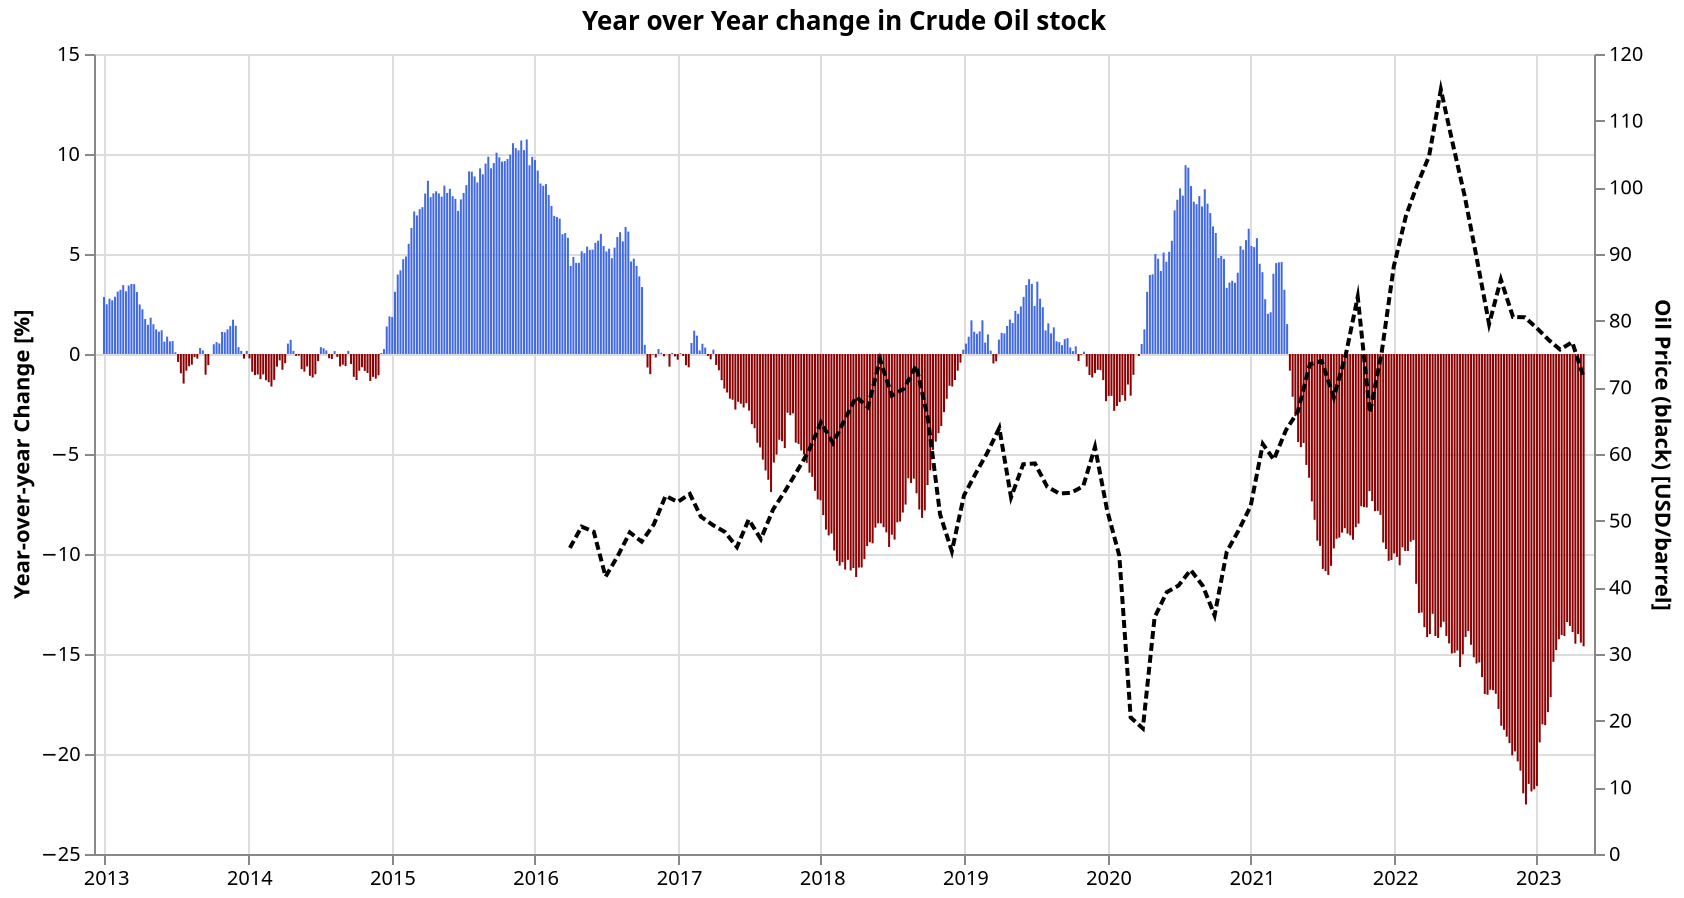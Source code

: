 {
  "config": {
    "view": {
      "continuousWidth": 400,
      "continuousHeight": 300
    }
  },
  "layer": [
    {
      "data": {
        "name": "data-d9feb914cae6e46761e7589950b166a8"
      },
      "mark": {
        "type": "bar",
        "width": 1
      },
      "encoding": {
        "color": {
          "condition": {
            "value": "darkred",
            "test": "datum['Crude Oil'] < 0"
          },
          "value": "royalblue"
        },
        "tooltip": [
          {
            "field": "dt",
            "title": "",
            "type": "temporal"
          },
          {
            "field": "Crude Oil",
            "format": ",.02f",
            "title": "YoY % Change",
            "type": "quantitative"
          }
        ],
        "x": {
          "axis": {
            "title": ""
          },
          "field": "dt",
          "type": "temporal"
        },
        "y": {
          "axis": {
            "title": "Year-over-year Change [%]"
          },
          "field": "Crude Oil",
          "type": "quantitative"
        }
      },
      "height": 400,
      "title": "Year over Year change in Crude Oil stock",
      "width": 750
    },
    {
      "data": {
        "name": "data-df6179bf0bbf477f11808d9a27ae8943"
      },
      "mark": {
        "type": "line",
        "color": "black",
        "strokeDash": [
          4,
          2
        ]
      },
      "encoding": {
        "x": {
          "field": "Date",
          "type": "temporal"
        },
        "y": {
          "axis": {
            "title": "Oil Price (black) [USD/barrel]"
          },
          "field": "Close-Nominal",
          "type": "quantitative"
        }
      },
      "height": 400,
      "width": 750
    }
  ],
  "background": "white",
  "resolve": {
    "scale": {
      "y": "independent"
    }
  },
  "$schema": "https://vega.github.io/schema/vega-lite/v5.json",
  "datasets": {
    "data-d9feb914cae6e46761e7589950b166a8": [
      {
        "dt": "2012-01-01T00:00:00",
        "Crude Oil": null
      },
      {
        "dt": "2012-01-08T00:00:00",
        "Crude Oil": null
      },
      {
        "dt": "2012-01-15T00:00:00",
        "Crude Oil": null
      },
      {
        "dt": "2012-01-22T00:00:00",
        "Crude Oil": null
      },
      {
        "dt": "2012-01-29T00:00:00",
        "Crude Oil": null
      },
      {
        "dt": "2012-02-05T00:00:00",
        "Crude Oil": null
      },
      {
        "dt": "2012-02-12T00:00:00",
        "Crude Oil": null
      },
      {
        "dt": "2012-02-19T00:00:00",
        "Crude Oil": null
      },
      {
        "dt": "2012-02-26T00:00:00",
        "Crude Oil": null
      },
      {
        "dt": "2012-03-04T00:00:00",
        "Crude Oil": null
      },
      {
        "dt": "2012-03-11T00:00:00",
        "Crude Oil": null
      },
      {
        "dt": "2012-03-18T00:00:00",
        "Crude Oil": null
      },
      {
        "dt": "2012-03-25T00:00:00",
        "Crude Oil": null
      },
      {
        "dt": "2012-04-01T00:00:00",
        "Crude Oil": null
      },
      {
        "dt": "2012-04-08T00:00:00",
        "Crude Oil": null
      },
      {
        "dt": "2012-04-15T00:00:00",
        "Crude Oil": null
      },
      {
        "dt": "2012-04-22T00:00:00",
        "Crude Oil": null
      },
      {
        "dt": "2012-04-29T00:00:00",
        "Crude Oil": null
      },
      {
        "dt": "2012-05-06T00:00:00",
        "Crude Oil": null
      },
      {
        "dt": "2012-05-13T00:00:00",
        "Crude Oil": null
      },
      {
        "dt": "2012-05-20T00:00:00",
        "Crude Oil": null
      },
      {
        "dt": "2012-05-27T00:00:00",
        "Crude Oil": null
      },
      {
        "dt": "2012-06-03T00:00:00",
        "Crude Oil": null
      },
      {
        "dt": "2012-06-10T00:00:00",
        "Crude Oil": null
      },
      {
        "dt": "2012-06-17T00:00:00",
        "Crude Oil": null
      },
      {
        "dt": "2012-06-24T00:00:00",
        "Crude Oil": null
      },
      {
        "dt": "2012-07-01T00:00:00",
        "Crude Oil": null
      },
      {
        "dt": "2012-07-08T00:00:00",
        "Crude Oil": null
      },
      {
        "dt": "2012-07-15T00:00:00",
        "Crude Oil": null
      },
      {
        "dt": "2012-07-22T00:00:00",
        "Crude Oil": null
      },
      {
        "dt": "2012-07-29T00:00:00",
        "Crude Oil": null
      },
      {
        "dt": "2012-08-05T00:00:00",
        "Crude Oil": null
      },
      {
        "dt": "2012-08-12T00:00:00",
        "Crude Oil": null
      },
      {
        "dt": "2012-08-19T00:00:00",
        "Crude Oil": null
      },
      {
        "dt": "2012-08-26T00:00:00",
        "Crude Oil": null
      },
      {
        "dt": "2012-09-02T00:00:00",
        "Crude Oil": null
      },
      {
        "dt": "2012-09-09T00:00:00",
        "Crude Oil": null
      },
      {
        "dt": "2012-09-16T00:00:00",
        "Crude Oil": null
      },
      {
        "dt": "2012-09-23T00:00:00",
        "Crude Oil": null
      },
      {
        "dt": "2012-09-30T00:00:00",
        "Crude Oil": null
      },
      {
        "dt": "2012-10-07T00:00:00",
        "Crude Oil": null
      },
      {
        "dt": "2012-10-14T00:00:00",
        "Crude Oil": null
      },
      {
        "dt": "2012-10-21T00:00:00",
        "Crude Oil": null
      },
      {
        "dt": "2012-10-28T00:00:00",
        "Crude Oil": null
      },
      {
        "dt": "2012-11-04T00:00:00",
        "Crude Oil": null
      },
      {
        "dt": "2012-11-11T00:00:00",
        "Crude Oil": null
      },
      {
        "dt": "2012-11-18T00:00:00",
        "Crude Oil": null
      },
      {
        "dt": "2012-11-25T00:00:00",
        "Crude Oil": null
      },
      {
        "dt": "2012-12-02T00:00:00",
        "Crude Oil": null
      },
      {
        "dt": "2012-12-09T00:00:00",
        "Crude Oil": null
      },
      {
        "dt": "2012-12-16T00:00:00",
        "Crude Oil": null
      },
      {
        "dt": "2012-12-23T00:00:00",
        "Crude Oil": null
      },
      {
        "dt": "2012-12-30T00:00:00",
        "Crude Oil": 2.8519753519753444
      },
      {
        "dt": "2013-01-06T00:00:00",
        "Crude Oil": 2.484673946582472
      },
      {
        "dt": "2013-01-13T00:00:00",
        "Crude Oil": 2.765781377779497
      },
      {
        "dt": "2013-01-20T00:00:00",
        "Crude Oil": 2.6839542920566117
      },
      {
        "dt": "2013-01-27T00:00:00",
        "Crude Oil": 2.863001295786116
      },
      {
        "dt": "2013-02-03T00:00:00",
        "Crude Oil": 3.1196960578518063
      },
      {
        "dt": "2013-02-10T00:00:00",
        "Crude Oil": 3.206489498814502
      },
      {
        "dt": "2013-02-17T00:00:00",
        "Crude Oil": 3.443562444352466
      },
      {
        "dt": "2013-02-24T00:00:00",
        "Crude Oil": 3.1386821339733473
      },
      {
        "dt": "2013-03-03T00:00:00",
        "Crude Oil": 3.424275501103513
      },
      {
        "dt": "2013-03-10T00:00:00",
        "Crude Oil": 3.502296815893402
      },
      {
        "dt": "2013-03-17T00:00:00",
        "Crude Oil": 3.4916175656447335
      },
      {
        "dt": "2013-03-24T00:00:00",
        "Crude Oil": 3.101470351391966
      },
      {
        "dt": "2013-03-31T00:00:00",
        "Crude Oil": 2.479614494259952
      },
      {
        "dt": "2013-04-07T00:00:00",
        "Crude Oil": 2.2336334191214835
      },
      {
        "dt": "2013-04-14T00:00:00",
        "Crude Oil": 1.7477044536275521
      },
      {
        "dt": "2013-04-21T00:00:00",
        "Crude Oil": 1.457658036904519
      },
      {
        "dt": "2013-04-28T00:00:00",
        "Crude Oil": 1.813559242966356
      },
      {
        "dt": "2013-05-05T00:00:00",
        "Crude Oil": 1.4892135230555548
      },
      {
        "dt": "2013-05-12T00:00:00",
        "Crude Oil": 1.2308891559444701
      },
      {
        "dt": "2013-05-19T00:00:00",
        "Crude Oil": 1.1166662648658399
      },
      {
        "dt": "2013-05-26T00:00:00",
        "Crude Oil": 1.187203372656942
      },
      {
        "dt": "2013-06-02T00:00:00",
        "Crude Oil": 0.6176312720946209
      },
      {
        "dt": "2013-06-09T00:00:00",
        "Crude Oil": 0.8689462776833246
      },
      {
        "dt": "2013-06-16T00:00:00",
        "Crude Oil": 0.6314331871682288
      },
      {
        "dt": "2013-06-23T00:00:00",
        "Crude Oil": 0.6454519687162152
      },
      {
        "dt": "2013-06-30T00:00:00",
        "Crude Oil": 0.08472007615538679
      },
      {
        "dt": "2013-07-07T00:00:00",
        "Crude Oil": -0.3969646725646703
      },
      {
        "dt": "2013-07-14T00:00:00",
        "Crude Oil": -0.9649300968377461
      },
      {
        "dt": "2013-07-21T00:00:00",
        "Crude Oil": -1.4775212139854665
      },
      {
        "dt": "2013-07-28T00:00:00",
        "Crude Oil": -0.8363439846812204
      },
      {
        "dt": "2013-08-04T00:00:00",
        "Crude Oil": -0.6132442365268775
      },
      {
        "dt": "2013-08-11T00:00:00",
        "Crude Oil": -0.5318668158040274
      },
      {
        "dt": "2013-08-18T00:00:00",
        "Crude Oil": -0.15756660382929555
      },
      {
        "dt": "2013-08-25T00:00:00",
        "Crude Oil": -0.2316888485714763
      },
      {
        "dt": "2013-09-01T00:00:00",
        "Crude Oil": 0.29751730215528127
      },
      {
        "dt": "2013-09-08T00:00:00",
        "Crude Oil": 0.18215592927037783
      },
      {
        "dt": "2013-09-15T00:00:00",
        "Crude Oil": -1.0337123486463984
      },
      {
        "dt": "2013-09-22T00:00:00",
        "Crude Oil": -0.5568174529209546
      },
      {
        "dt": "2013-09-29T00:00:00",
        "Crude Oil": 0.004812909923090913
      },
      {
        "dt": "2013-10-06T00:00:00",
        "Crude Oil": 0.4886358711116978
      },
      {
        "dt": "2013-10-13T00:00:00",
        "Crude Oil": 0.5943532215354264
      },
      {
        "dt": "2013-10-20T00:00:00",
        "Crude Oil": 0.5303351718285887
      },
      {
        "dt": "2013-10-27T00:00:00",
        "Crude Oil": 1.1054901861646593
      },
      {
        "dt": "2013-11-03T00:00:00",
        "Crude Oil": 1.085998397829857
      },
      {
        "dt": "2013-11-10T00:00:00",
        "Crude Oil": 1.2297271049820369
      },
      {
        "dt": "2013-11-17T00:00:00",
        "Crude Oil": 1.4035619241048014
      },
      {
        "dt": "2013-11-24T00:00:00",
        "Crude Oil": 1.7126955545681888
      },
      {
        "dt": "2013-12-01T00:00:00",
        "Crude Oil": 1.4138694575323463
      },
      {
        "dt": "2013-12-08T00:00:00",
        "Crude Oil": 0.34227552336587586
      },
      {
        "dt": "2013-12-15T00:00:00",
        "Crude Oil": 0.15722901902028852
      },
      {
        "dt": "2013-12-22T00:00:00",
        "Crude Oil": -0.23151731079699145
      },
      {
        "dt": "2013-12-29T00:00:00",
        "Crude Oil": 0.15594028198173682
      },
      {
        "dt": "2014-01-05T00:00:00",
        "Crude Oil": -0.22192661462498986
      },
      {
        "dt": "2014-01-12T00:00:00",
        "Crude Oil": -0.8872939618348008
      },
      {
        "dt": "2014-01-19T00:00:00",
        "Crude Oil": -1.0571797328374877
      },
      {
        "dt": "2014-01-26T00:00:00",
        "Crude Oil": -1.0246852577964427
      },
      {
        "dt": "2014-02-02T00:00:00",
        "Crude Oil": -1.2588384737309388
      },
      {
        "dt": "2014-02-09T00:00:00",
        "Crude Oil": -1.0197394904017387
      },
      {
        "dt": "2014-02-16T00:00:00",
        "Crude Oil": -1.3114102859402066
      },
      {
        "dt": "2014-02-23T00:00:00",
        "Crude Oil": -1.4089597731504866
      },
      {
        "dt": "2014-03-02T00:00:00",
        "Crude Oil": -1.6270931570935288
      },
      {
        "dt": "2014-03-09T00:00:00",
        "Crude Oil": -1.2938633855088755
      },
      {
        "dt": "2014-03-16T00:00:00",
        "Crude Oil": -0.6312637326979731
      },
      {
        "dt": "2014-03-23T00:00:00",
        "Crude Oil": -0.3185178475366035
      },
      {
        "dt": "2014-03-30T00:00:00",
        "Crude Oil": -0.7866545330829311
      },
      {
        "dt": "2014-04-06T00:00:00",
        "Crude Oil": -0.4601587510819516
      },
      {
        "dt": "2014-04-13T00:00:00",
        "Crude Oil": 0.519651904282914
      },
      {
        "dt": "2014-04-20T00:00:00",
        "Crude Oil": 0.7072011890569163
      },
      {
        "dt": "2014-04-27T00:00:00",
        "Crude Oil": 0.15734206458082323
      },
      {
        "dt": "2014-05-04T00:00:00",
        "Crude Oil": -0.0955580618296259
      },
      {
        "dt": "2014-05-11T00:00:00",
        "Crude Oil": -0.07480343472437978
      },
      {
        "dt": "2014-05-18T00:00:00",
        "Crude Oil": -0.756794229547153
      },
      {
        "dt": "2014-05-25T00:00:00",
        "Crude Oil": -0.8775323016201764
      },
      {
        "dt": "2014-06-01T00:00:00",
        "Crude Oil": -0.6217498395039267
      },
      {
        "dt": "2014-06-08T00:00:00",
        "Crude Oil": -1.0900395218471415
      },
      {
        "dt": "2014-06-15T00:00:00",
        "Crude Oil": -1.1714629067324678
      },
      {
        "dt": "2014-06-22T00:00:00",
        "Crude Oil": -1.0132940956309011
      },
      {
        "dt": "2014-06-29T00:00:00",
        "Crude Oil": -0.35693083932463177
      },
      {
        "dt": "2014-07-06T00:00:00",
        "Crude Oil": 0.34115752411236766
      },
      {
        "dt": "2014-07-13T00:00:00",
        "Crude Oil": 0.28476413119657984
      },
      {
        "dt": "2014-07-20T00:00:00",
        "Crude Oil": 0.17761469966794952
      },
      {
        "dt": "2014-07-27T00:00:00",
        "Crude Oil": -0.21167443434838562
      },
      {
        "dt": "2014-08-03T00:00:00",
        "Crude Oil": -0.253098593277834
      },
      {
        "dt": "2014-08-10T00:00:00",
        "Crude Oil": 0.14501272647589047
      },
      {
        "dt": "2014-08-17T00:00:00",
        "Crude Oil": -0.14350289233205915
      },
      {
        "dt": "2014-08-24T00:00:00",
        "Crude Oil": -0.6209730089403287
      },
      {
        "dt": "2014-08-31T00:00:00",
        "Crude Oil": -0.5339047000466945
      },
      {
        "dt": "2014-09-07T00:00:00",
        "Crude Oil": -0.6053248128247035
      },
      {
        "dt": "2014-09-14T00:00:00",
        "Crude Oil": 0.15680956719037464
      },
      {
        "dt": "2014-09-21T00:00:00",
        "Crude Oil": -0.4988479732581874
      },
      {
        "dt": "2014-09-28T00:00:00",
        "Crude Oil": -1.1414540516617389
      },
      {
        "dt": "2014-10-05T00:00:00",
        "Crude Oil": -1.3022874652604655
      },
      {
        "dt": "2014-10-12T00:00:00",
        "Crude Oil": -0.8375470688188003
      },
      {
        "dt": "2014-10-19T00:00:00",
        "Crude Oil": -0.6600957654777528
      },
      {
        "dt": "2014-10-26T00:00:00",
        "Crude Oil": -0.8453104163579694
      },
      {
        "dt": "2014-11-02T00:00:00",
        "Crude Oil": -0.9473681290380953
      },
      {
        "dt": "2014-11-09T00:00:00",
        "Crude Oil": -1.3487298177125462
      },
      {
        "dt": "2014-11-16T00:00:00",
        "Crude Oil": -1.1423491744987135
      },
      {
        "dt": "2014-11-23T00:00:00",
        "Crude Oil": -1.2318544029943368
      },
      {
        "dt": "2014-11-30T00:00:00",
        "Crude Oil": -1.0630430763542198
      },
      {
        "dt": "2014-12-07T00:00:00",
        "Crude Oil": 0.050129992578518134
      },
      {
        "dt": "2014-12-14T00:00:00",
        "Crude Oil": 0.24628512909610212
      },
      {
        "dt": "2014-12-21T00:00:00",
        "Crude Oil": 1.3754968064290995
      },
      {
        "dt": "2014-12-28T00:00:00",
        "Crude Oil": 1.8818099903836538
      },
      {
        "dt": "2015-01-04T00:00:00",
        "Crude Oil": 1.8496746724662838
      },
      {
        "dt": "2015-01-11T00:00:00",
        "Crude Oil": 3.1101038708548856
      },
      {
        "dt": "2015-01-18T00:00:00",
        "Crude Oil": 3.9742435253100394
      },
      {
        "dt": "2015-01-25T00:00:00",
        "Crude Oil": 4.182746242931468
      },
      {
        "dt": "2015-02-01T00:00:00",
        "Crude Oil": 4.740079730260494
      },
      {
        "dt": "2015-02-08T00:00:00",
        "Crude Oil": 4.876759281240051
      },
      {
        "dt": "2015-02-15T00:00:00",
        "Crude Oil": 5.5093386147894385
      },
      {
        "dt": "2015-02-22T00:00:00",
        "Crude Oil": 6.298790017026312
      },
      {
        "dt": "2015-03-01T00:00:00",
        "Crude Oil": 7.127631768905385
      },
      {
        "dt": "2015-03-08T00:00:00",
        "Crude Oil": 6.929644427475035
      },
      {
        "dt": "2015-03-15T00:00:00",
        "Crude Oil": 7.243746856984523
      },
      {
        "dt": "2015-03-22T00:00:00",
        "Crude Oil": 7.343013983160862
      },
      {
        "dt": "2015-03-29T00:00:00",
        "Crude Oil": 8.023244035421783
      },
      {
        "dt": "2015-04-05T00:00:00",
        "Crude Oil": 8.658046341578608
      },
      {
        "dt": "2015-04-12T00:00:00",
        "Crude Oil": 7.839954610595812
      },
      {
        "dt": "2015-04-19T00:00:00",
        "Crude Oil": 8.031755303613618
      },
      {
        "dt": "2015-04-26T00:00:00",
        "Crude Oil": 8.132885623576126
      },
      {
        "dt": "2015-05-03T00:00:00",
        "Crude Oil": 8.02776860716774
      },
      {
        "dt": "2015-05-10T00:00:00",
        "Crude Oil": 7.866019964350057
      },
      {
        "dt": "2015-05-17T00:00:00",
        "Crude Oil": 8.422775135179084
      },
      {
        "dt": "2015-05-24T00:00:00",
        "Crude Oil": 8.052678921512113
      },
      {
        "dt": "2015-05-31T00:00:00",
        "Crude Oil": 8.26168400750027
      },
      {
        "dt": "2015-06-07T00:00:00",
        "Crude Oil": 7.890356972552159
      },
      {
        "dt": "2015-06-14T00:00:00",
        "Crude Oil": 7.755448706048362
      },
      {
        "dt": "2015-06-21T00:00:00",
        "Crude Oil": 7.156678670919758
      },
      {
        "dt": "2015-06-28T00:00:00",
        "Crude Oil": 7.72966436690159
      },
      {
        "dt": "2015-07-05T00:00:00",
        "Crude Oil": 8.05272664100074
      },
      {
        "dt": "2015-07-12T00:00:00",
        "Crude Oil": 8.445214500399633
      },
      {
        "dt": "2015-07-19T00:00:00",
        "Crude Oil": 9.131174538130772
      },
      {
        "dt": "2015-07-26T00:00:00",
        "Crude Oil": 9.115166495645099
      },
      {
        "dt": "2015-08-02T00:00:00",
        "Crude Oil": 8.879413963789196
      },
      {
        "dt": "2015-08-09T00:00:00",
        "Crude Oil": 8.576254429385521
      },
      {
        "dt": "2015-08-16T00:00:00",
        "Crude Oil": 9.285944128096645
      },
      {
        "dt": "2015-08-23T00:00:00",
        "Crude Oil": 8.982573539132277
      },
      {
        "dt": "2015-08-30T00:00:00",
        "Crude Oil": 9.520704550603408
      },
      {
        "dt": "2015-09-06T00:00:00",
        "Crude Oil": 9.86670731823509
      },
      {
        "dt": "2015-09-13T00:00:00",
        "Crude Oil": 9.283802503315952
      },
      {
        "dt": "2015-09-20T00:00:00",
        "Crude Oil": 9.545458878709589
      },
      {
        "dt": "2015-09-27T00:00:00",
        "Crude Oil": 10.065530424157942
      },
      {
        "dt": "2015-10-04T00:00:00",
        "Crude Oil": 9.833187506590724
      },
      {
        "dt": "2015-10-11T00:00:00",
        "Crude Oil": 9.622426265212546
      },
      {
        "dt": "2015-10-18T00:00:00",
        "Crude Oil": 9.644112395803294
      },
      {
        "dt": "2015-10-25T00:00:00",
        "Crude Oil": 9.748466441022408
      },
      {
        "dt": "2015-11-01T00:00:00",
        "Crude Oil": 9.967120126366247
      },
      {
        "dt": "2015-11-08T00:00:00",
        "Crude Oil": 10.540509202981774
      },
      {
        "dt": "2015-11-15T00:00:00",
        "Crude Oil": 10.295099827992127
      },
      {
        "dt": "2015-11-22T00:00:00",
        "Crude Oil": 10.184638590675888
      },
      {
        "dt": "2015-11-29T00:00:00",
        "Crude Oil": 10.674483789591704
      },
      {
        "dt": "2015-12-06T00:00:00",
        "Crude Oil": 10.191443542909195
      },
      {
        "dt": "2015-12-13T00:00:00",
        "Crude Oil": 10.726908549311087
      },
      {
        "dt": "2015-12-20T00:00:00",
        "Crude Oil": 9.435507507150987
      },
      {
        "dt": "2015-12-27T00:00:00",
        "Crude Oil": 9.857787588093103
      },
      {
        "dt": "2016-01-03T00:00:00",
        "Crude Oil": 9.697639362223454
      },
      {
        "dt": "2016-01-10T00:00:00",
        "Crude Oil": 9.17143225296897
      },
      {
        "dt": "2016-01-17T00:00:00",
        "Crude Oil": 8.527099744583765
      },
      {
        "dt": "2016-01-24T00:00:00",
        "Crude Oil": 8.413532492046905
      },
      {
        "dt": "2016-01-31T00:00:00",
        "Crude Oil": 8.497332921503919
      },
      {
        "dt": "2016-02-07T00:00:00",
        "Crude Oil": 7.953041075531808
      },
      {
        "dt": "2016-02-14T00:00:00",
        "Crude Oil": 7.399433458206572
      },
      {
        "dt": "2016-02-21T00:00:00",
        "Crude Oil": 6.906151502276381
      },
      {
        "dt": "2016-02-28T00:00:00",
        "Crude Oil": 6.849732544487108
      },
      {
        "dt": "2016-03-06T00:00:00",
        "Crude Oil": 6.767096054793709
      },
      {
        "dt": "2016-03-13T00:00:00",
        "Crude Oil": 5.9881109493928
      },
      {
        "dt": "2016-03-20T00:00:00",
        "Crude Oil": 6.048478356642439
      },
      {
        "dt": "2016-03-27T00:00:00",
        "Crude Oil": 5.811272578364002
      },
      {
        "dt": "2016-04-03T00:00:00",
        "Crude Oil": 4.403138036979737
      },
      {
        "dt": "2016-04-10T00:00:00",
        "Crude Oil": 4.853073758105708
      },
      {
        "dt": "2016-04-17T00:00:00",
        "Crude Oil": 4.557049778296052
      },
      {
        "dt": "2016-04-24T00:00:00",
        "Crude Oil": 4.5573079721794585
      },
      {
        "dt": "2016-05-01T00:00:00",
        "Crude Oil": 5.137956736034099
      },
      {
        "dt": "2016-05-08T00:00:00",
        "Crude Oil": 5.043860022146873
      },
      {
        "dt": "2016-05-15T00:00:00",
        "Crude Oil": 5.366853441847597
      },
      {
        "dt": "2016-05-22T00:00:00",
        "Crude Oil": 5.2052151194064145
      },
      {
        "dt": "2016-05-29T00:00:00",
        "Crude Oil": 5.21875836175083
      },
      {
        "dt": "2016-06-05T00:00:00",
        "Crude Oil": 5.557600167849275
      },
      {
        "dt": "2016-06-12T00:00:00",
        "Crude Oil": 5.666090375244082
      },
      {
        "dt": "2016-06-19T00:00:00",
        "Crude Oil": 6.005688899036321
      },
      {
        "dt": "2016-06-26T00:00:00",
        "Crude Oil": 5.4013947376821525
      },
      {
        "dt": "2016-07-03T00:00:00",
        "Crude Oil": 5.126441181186658
      },
      {
        "dt": "2016-07-10T00:00:00",
        "Crude Oil": 5.264960784195005
      },
      {
        "dt": "2016-07-17T00:00:00",
        "Crude Oil": 4.792065710686599
      },
      {
        "dt": "2016-07-24T00:00:00",
        "Crude Oil": 5.318249833739741
      },
      {
        "dt": "2016-07-31T00:00:00",
        "Crude Oil": 5.844530075825194
      },
      {
        "dt": "2016-08-07T00:00:00",
        "Crude Oil": 6.09109039832787
      },
      {
        "dt": "2016-08-14T00:00:00",
        "Crude Oil": 5.631929932444302
      },
      {
        "dt": "2016-08-21T00:00:00",
        "Crude Oil": 6.352681836190799
      },
      {
        "dt": "2016-08-28T00:00:00",
        "Crude Oil": 6.119014984863913
      },
      {
        "dt": "2016-09-04T00:00:00",
        "Crude Oil": 4.62411805107501
      },
      {
        "dt": "2016-09-11T00:00:00",
        "Crude Oil": 4.766798954669937
      },
      {
        "dt": "2016-09-18T00:00:00",
        "Crude Oil": 4.402666785020282
      },
      {
        "dt": "2016-09-25T00:00:00",
        "Crude Oil": 3.8815248575086114
      },
      {
        "dt": "2016-10-02T00:00:00",
        "Crude Oil": 3.3479078819331765
      },
      {
        "dt": "2016-10-09T00:00:00",
        "Crude Oil": 0.456566069742137
      },
      {
        "dt": "2016-10-16T00:00:00",
        "Crude Oil": -0.6754207938114543
      },
      {
        "dt": "2016-10-23T00:00:00",
        "Crude Oil": -1.0078376975380499
      },
      {
        "dt": "2016-10-30T00:00:00",
        "Crude Oil": -0.023006323767738035
      },
      {
        "dt": "2016-11-06T00:00:00",
        "Crude Oil": -0.17451106449212217
      },
      {
        "dt": "2016-11-13T00:00:00",
        "Crude Oil": 0.2502511814832742
      },
      {
        "dt": "2016-11-20T00:00:00",
        "Crude Oil": 0.06278668077324134
      },
      {
        "dt": "2016-11-27T00:00:00",
        "Crude Oil": -0.11135039580464356
      },
      {
        "dt": "2016-12-04T00:00:00",
        "Crude Oil": -0.011769895993085644
      },
      {
        "dt": "2016-12-11T00:00:00",
        "Crude Oil": -0.6327480645650918
      },
      {
        "dt": "2016-12-18T00:00:00",
        "Crude Oil": 0.05330946696464611
      },
      {
        "dt": "2016-12-25T00:00:00",
        "Crude Oil": -0.11703729887385661
      },
      {
        "dt": "2017-01-01T00:00:00",
        "Crude Oil": -0.2845145926260506
      },
      {
        "dt": "2017-01-08T00:00:00",
        "Crude Oil": 0.04364524398456915
      },
      {
        "dt": "2017-01-15T00:00:00",
        "Crude Oil": -0.09461306388073298
      },
      {
        "dt": "2017-01-22T00:00:00",
        "Crude Oil": -0.5597300254277626
      },
      {
        "dt": "2017-01-29T00:00:00",
        "Crude Oil": -0.6668731513429726
      },
      {
        "dt": "2017-02-05T00:00:00",
        "Crude Oil": 0.5510102132366024
      },
      {
        "dt": "2017-02-12T00:00:00",
        "Crude Oil": 1.1654232205740023
      },
      {
        "dt": "2017-02-19T00:00:00",
        "Crude Oil": 0.9178347115958552
      },
      {
        "dt": "2017-02-26T00:00:00",
        "Crude Oil": 0.17838654154329614
      },
      {
        "dt": "2017-03-05T00:00:00",
        "Crude Oil": 0.5131584677720902
      },
      {
        "dt": "2017-03-12T00:00:00",
        "Crude Oil": 0.31790408210838894
      },
      {
        "dt": "2017-03-19T00:00:00",
        "Crude Oil": -0.09416372269271944
      },
      {
        "dt": "2017-03-26T00:00:00",
        "Crude Oil": -0.2691175059718054
      },
      {
        "dt": "2017-04-02T00:00:00",
        "Crude Oil": 0.2178759502991401
      },
      {
        "dt": "2017-04-09T00:00:00",
        "Crude Oil": -0.5485355740259212
      },
      {
        "dt": "2017-04-16T00:00:00",
        "Crude Oil": -0.8161475468966617
      },
      {
        "dt": "2017-04-23T00:00:00",
        "Crude Oil": -1.3117038554819493
      },
      {
        "dt": "2017-04-30T00:00:00",
        "Crude Oil": -1.7272479172419586
      },
      {
        "dt": "2017-05-07T00:00:00",
        "Crude Oil": -1.9252832382391283
      },
      {
        "dt": "2017-05-14T00:00:00",
        "Crude Oil": -2.2298590829350817
      },
      {
        "dt": "2017-05-21T00:00:00",
        "Crude Oil": -2.2864465570609394
      },
      {
        "dt": "2017-05-28T00:00:00",
        "Crude Oil": -2.7797999363019965
      },
      {
        "dt": "2017-06-04T00:00:00",
        "Crude Oil": -2.3906384919923696
      },
      {
        "dt": "2017-06-11T00:00:00",
        "Crude Oil": -2.4844963546969856
      },
      {
        "dt": "2017-06-18T00:00:00",
        "Crude Oil": -2.6753852806083
      },
      {
        "dt": "2017-06-25T00:00:00",
        "Crude Oil": -2.457932825124809
      },
      {
        "dt": "2017-07-02T00:00:00",
        "Crude Oil": -2.8292216503806644
      },
      {
        "dt": "2017-07-09T00:00:00",
        "Crude Oil": -3.5061927645894775
      },
      {
        "dt": "2017-07-16T00:00:00",
        "Crude Oil": -3.7094061146372925
      },
      {
        "dt": "2017-07-23T00:00:00",
        "Crude Oil": -4.434351340862596
      },
      {
        "dt": "2017-07-30T00:00:00",
        "Crude Oil": -4.67073736598106
      },
      {
        "dt": "2017-08-06T00:00:00",
        "Crude Oil": -5.282445103253719
      },
      {
        "dt": "2017-08-13T00:00:00",
        "Crude Oil": -5.822614741623222
      },
      {
        "dt": "2017-08-20T00:00:00",
        "Crude Oil": -6.2888070705487635
      },
      {
        "dt": "2017-08-27T00:00:00",
        "Crude Oil": -6.905281400598207
      },
      {
        "dt": "2017-09-03T00:00:00",
        "Crude Oil": -5.428902979816819
      },
      {
        "dt": "2017-09-10T00:00:00",
        "Crude Oil": -5.028895646455611
      },
      {
        "dt": "2017-09-17T00:00:00",
        "Crude Oil": -4.289524793905097
      },
      {
        "dt": "2017-09-24T00:00:00",
        "Crude Oil": -4.3597137437719535
      },
      {
        "dt": "2017-10-01T00:00:00",
        "Crude Oil": -4.70518424781411
      },
      {
        "dt": "2017-10-08T00:00:00",
        "Crude Oil": -2.937125748503
      },
      {
        "dt": "2017-10-15T00:00:00",
        "Crude Oil": -3.0610070458841787
      },
      {
        "dt": "2017-10-22T00:00:00",
        "Crude Oil": -2.9683291682677915
      },
      {
        "dt": "2017-10-29T00:00:00",
        "Crude Oil": -4.430203470253879
      },
      {
        "dt": "2017-11-05T00:00:00",
        "Crude Oil": -4.49522369771298
      },
      {
        "dt": "2017-11-12T00:00:00",
        "Crude Oil": -4.82330004698952
      },
      {
        "dt": "2017-11-19T00:00:00",
        "Crude Oil": -5.024680879813193
      },
      {
        "dt": "2017-11-26T00:00:00",
        "Crude Oil": -5.443235888204323
      },
      {
        "dt": "2017-12-03T00:00:00",
        "Crude Oil": -5.934250194776592
      },
      {
        "dt": "2017-12-10T00:00:00",
        "Crude Oil": -6.142867933431617
      },
      {
        "dt": "2017-12-17T00:00:00",
        "Crude Oil": -6.839882358123273
      },
      {
        "dt": "2017-12-24T00:00:00",
        "Crude Oil": -7.270148880958738
      },
      {
        "dt": "2017-12-31T00:00:00",
        "Crude Oil": -7.314831691500001
      },
      {
        "dt": "2018-01-07T00:00:00",
        "Crude Oil": -8.057182579055521
      },
      {
        "dt": "2018-01-14T00:00:00",
        "Crude Oil": -8.781173313500545
      },
      {
        "dt": "2018-01-21T00:00:00",
        "Crude Oil": -9.070651195688262
      },
      {
        "dt": "2018-01-28T00:00:00",
        "Crude Oil": -8.975653049441046
      },
      {
        "dt": "2018-02-04T00:00:00",
        "Crude Oil": -9.825616655727899
      },
      {
        "dt": "2018-02-11T00:00:00",
        "Crude Oil": -10.347371449154586
      },
      {
        "dt": "2018-02-18T00:00:00",
        "Crude Oil": -10.579512770636057
      },
      {
        "dt": "2018-02-25T00:00:00",
        "Crude Oil": -10.4077316788177
      },
      {
        "dt": "2018-03-04T00:00:00",
        "Crude Oil": -10.779272378267812
      },
      {
        "dt": "2018-03-11T00:00:00",
        "Crude Oil": -10.29149091980216
      },
      {
        "dt": "2018-03-18T00:00:00",
        "Crude Oil": -10.821831025533779
      },
      {
        "dt": "2018-03-25T00:00:00",
        "Crude Oil": -10.698283761441862
      },
      {
        "dt": "2018-04-01T00:00:00",
        "Crude Oil": -11.150317917238894
      },
      {
        "dt": "2018-04-08T00:00:00",
        "Crude Oil": -10.677964579589784
      },
      {
        "dt": "2018-04-15T00:00:00",
        "Crude Oil": -10.67548506358824
      },
      {
        "dt": "2018-04-22T00:00:00",
        "Crude Oil": -10.2546756407481
      },
      {
        "dt": "2018-04-29T00:00:00",
        "Crude Oil": -9.603815595960919
      },
      {
        "dt": "2018-05-06T00:00:00",
        "Crude Oil": -9.411035307171057
      },
      {
        "dt": "2018-05-13T00:00:00",
        "Crude Oil": -9.466997454565595
      },
      {
        "dt": "2018-05-20T00:00:00",
        "Crude Oil": -8.682135646066735
      },
      {
        "dt": "2018-05-27T00:00:00",
        "Crude Oil": -8.466112984019647
      },
      {
        "dt": "2018-06-03T00:00:00",
        "Crude Oil": -8.469220927816213
      },
      {
        "dt": "2018-06-10T00:00:00",
        "Crude Oil": -8.657792238735107
      },
      {
        "dt": "2018-06-17T00:00:00",
        "Crude Oil": -8.91866041542848
      },
      {
        "dt": "2018-06-24T00:00:00",
        "Crude Oil": -9.65024096860736
      },
      {
        "dt": "2018-07-01T00:00:00",
        "Crude Oil": -9.034466404096042
      },
      {
        "dt": "2018-07-08T00:00:00",
        "Crude Oil": -9.280409321116622
      },
      {
        "dt": "2018-07-15T00:00:00",
        "Crude Oil": -8.414649579139265
      },
      {
        "dt": "2018-07-22T00:00:00",
        "Crude Oil": -8.375548481459171
      },
      {
        "dt": "2018-07-29T00:00:00",
        "Crude Oil": -7.9273104451175636
      },
      {
        "dt": "2018-08-05T00:00:00",
        "Crude Oil": -7.529801095016975
      },
      {
        "dt": "2018-08-12T00:00:00",
        "Crude Oil": -6.213510858889004
      },
      {
        "dt": "2018-08-19T00:00:00",
        "Crude Oil": -6.451392585950866
      },
      {
        "dt": "2018-08-26T00:00:00",
        "Crude Oil": -6.233124797101663
      },
      {
        "dt": "2018-09-02T00:00:00",
        "Crude Oil": -6.963564669184452
      },
      {
        "dt": "2018-09-09T00:00:00",
        "Crude Oil": -7.77499720584538
      },
      {
        "dt": "2018-09-16T00:00:00",
        "Crude Oil": -8.193661717305535
      },
      {
        "dt": "2018-09-23T00:00:00",
        "Crude Oil": -7.820270306838328
      },
      {
        "dt": "2018-09-30T00:00:00",
        "Crude Oil": -6.555174194545654
      },
      {
        "dt": "2018-10-07T00:00:00",
        "Crude Oil": -5.81757611277337
      },
      {
        "dt": "2018-10-14T00:00:00",
        "Crude Oil": -4.795439718625449
      },
      {
        "dt": "2018-10-21T00:00:00",
        "Crude Oil": -4.381519564674274
      },
      {
        "dt": "2018-10-28T00:00:00",
        "Crude Oil": -3.958620799951651
      },
      {
        "dt": "2018-11-04T00:00:00",
        "Crude Oil": -3.5989562121966245
      },
      {
        "dt": "2018-11-11T00:00:00",
        "Crude Oil": -2.9082686800266155
      },
      {
        "dt": "2018-11-18T00:00:00",
        "Crude Oil": -2.2354277056099825
      },
      {
        "dt": "2018-11-25T00:00:00",
        "Crude Oil": -1.5887217292442912
      },
      {
        "dt": "2018-12-02T00:00:00",
        "Crude Oil": -1.6243745307292556
      },
      {
        "dt": "2018-12-09T00:00:00",
        "Crude Oil": -1.300301926852132
      },
      {
        "dt": "2018-12-16T00:00:00",
        "Crude Oil": -0.8357087976286315
      },
      {
        "dt": "2018-12-23T00:00:00",
        "Crude Oil": -0.43130759974215893
      },
      {
        "dt": "2018-12-30T00:00:00",
        "Crude Oil": 0.21558319112746638
      },
      {
        "dt": "2019-01-06T00:00:00",
        "Crude Oil": 0.518341823123114
      },
      {
        "dt": "2019-01-13T00:00:00",
        "Crude Oil": 0.8656553425105296
      },
      {
        "dt": "2019-01-20T00:00:00",
        "Crude Oil": 1.6846074995562343
      },
      {
        "dt": "2019-01-27T00:00:00",
        "Crude Oil": 1.1114958288898524
      },
      {
        "dt": "2019-02-03T00:00:00",
        "Crude Oil": 1.0082900160493402
      },
      {
        "dt": "2019-02-10T00:00:00",
        "Crude Oil": 1.1323360268759686
      },
      {
        "dt": "2019-02-17T00:00:00",
        "Crude Oil": 1.6860904905417584
      },
      {
        "dt": "2019-02-24T00:00:00",
        "Crude Oil": 0.5717413726752607
      },
      {
        "dt": "2019-03-03T00:00:00",
        "Crude Oil": 0.9800579824879696
      },
      {
        "dt": "2019-03-10T00:00:00",
        "Crude Oil": 0.1652702606563805
      },
      {
        "dt": "2019-03-17T00:00:00",
        "Crude Oil": -0.47130825296864964
      },
      {
        "dt": "2019-03-24T00:00:00",
        "Crude Oil": -0.36497849657705084
      },
      {
        "dt": "2019-03-31T00:00:00",
        "Crude Oil": 0.7204883075354607
      },
      {
        "dt": "2019-04-07T00:00:00",
        "Crude Oil": 1.0585927717362331
      },
      {
        "dt": "2019-04-14T00:00:00",
        "Crude Oil": 1.0298959857203416
      },
      {
        "dt": "2019-04-21T00:00:00",
        "Crude Oil": 1.3983215390308557
      },
      {
        "dt": "2019-04-28T00:00:00",
        "Crude Oil": 1.720836086568056
      },
      {
        "dt": "2019-05-05T00:00:00",
        "Crude Oil": 1.5497828791185553
      },
      {
        "dt": "2019-05-12T00:00:00",
        "Crude Oil": 2.1561763574444504
      },
      {
        "dt": "2019-05-19T00:00:00",
        "Crude Oil": 2.0123368756525872
      },
      {
        "dt": "2019-05-26T00:00:00",
        "Crude Oil": 2.375811315552334
      },
      {
        "dt": "2019-06-02T00:00:00",
        "Crude Oil": 2.8566166280070693
      },
      {
        "dt": "2019-06-09T00:00:00",
        "Crude Oil": 3.448534654208424
      },
      {
        "dt": "2019-06-16T00:00:00",
        "Crude Oil": 3.7402109258446448
      },
      {
        "dt": "2019-06-23T00:00:00",
        "Crude Oil": 3.5054966693044642
      },
      {
        "dt": "2019-06-30T00:00:00",
        "Crude Oil": 2.404033038407194
      },
      {
        "dt": "2019-07-07T00:00:00",
        "Crude Oil": 3.618543026463894
      },
      {
        "dt": "2019-07-14T00:00:00",
        "Crude Oil": 2.7631458559347566
      },
      {
        "dt": "2019-07-21T00:00:00",
        "Crude Oil": 2.3388869534842316
      },
      {
        "dt": "2019-07-28T00:00:00",
        "Crude Oil": 1.1797850581144242
      },
      {
        "dt": "2019-08-04T00:00:00",
        "Crude Oil": 1.5313818036690963
      },
      {
        "dt": "2019-08-11T00:00:00",
        "Crude Oil": 1.0352753240297163
      },
      {
        "dt": "2019-08-18T00:00:00",
        "Crude Oil": 1.3315611632674251
      },
      {
        "dt": "2019-08-25T00:00:00",
        "Crude Oil": 0.6347320895774278
      },
      {
        "dt": "2019-09-01T00:00:00",
        "Crude Oil": 0.5931218217205547
      },
      {
        "dt": "2019-09-08T00:00:00",
        "Crude Oil": 0.44319047912100284
      },
      {
        "dt": "2019-09-15T00:00:00",
        "Crude Oil": 0.739650162643346
      },
      {
        "dt": "2019-09-22T00:00:00",
        "Crude Oil": 0.7913833251736113
      },
      {
        "dt": "2019-09-29T00:00:00",
        "Crude Oil": 0.3276395851778524
      },
      {
        "dt": "2019-10-06T00:00:00",
        "Crude Oil": 0.14335777215284118
      },
      {
        "dt": "2019-10-13T00:00:00",
        "Crude Oil": 0.3839582896911331
      },
      {
        "dt": "2019-10-20T00:00:00",
        "Crude Oil": -0.34857120090283633
      },
      {
        "dt": "2019-10-27T00:00:00",
        "Crude Oil": -0.040150276750117175
      },
      {
        "dt": "2019-11-03T00:00:00",
        "Crude Oil": 0.11477357759457352
      },
      {
        "dt": "2019-11-10T00:00:00",
        "Crude Oil": -0.6277239256298639
      },
      {
        "dt": "2019-11-17T00:00:00",
        "Crude Oil": -1.0514089880916289
      },
      {
        "dt": "2019-11-24T00:00:00",
        "Crude Oil": -1.1740621897844639
      },
      {
        "dt": "2019-12-01T00:00:00",
        "Crude Oil": -0.9573331942312913
      },
      {
        "dt": "2019-12-08T00:00:00",
        "Crude Oil": -0.7907343632760688
      },
      {
        "dt": "2019-12-15T00:00:00",
        "Crude Oil": -0.8063495673000354
      },
      {
        "dt": "2019-12-22T00:00:00",
        "Crude Oil": -1.3042959974324808
      },
      {
        "dt": "2019-12-29T00:00:00",
        "Crude Oil": -2.3560437464524964
      },
      {
        "dt": "2020-01-05T00:00:00",
        "Crude Oil": -2.098492299864896
      },
      {
        "dt": "2020-01-12T00:00:00",
        "Crude Oil": -2.091339116216795
      },
      {
        "dt": "2020-01-19T00:00:00",
        "Crude Oil": -2.841530154528926
      },
      {
        "dt": "2020-01-26T00:00:00",
        "Crude Oil": -2.599072399078428
      },
      {
        "dt": "2020-02-02T00:00:00",
        "Crude Oil": -2.4052625722171594
      },
      {
        "dt": "2020-02-09T00:00:00",
        "Crude Oil": -2.0494936721519363
      },
      {
        "dt": "2020-02-16T00:00:00",
        "Crude Oil": -2.337786129854469
      },
      {
        "dt": "2020-02-23T00:00:00",
        "Crude Oil": -1.525291231812853
      },
      {
        "dt": "2020-03-01T00:00:00",
        "Crude Oil": -2.0846414895740684
      },
      {
        "dt": "2020-03-08T00:00:00",
        "Crude Oil": -1.0424349707429892
      },
      {
        "dt": "2020-03-15T00:00:00",
        "Crude Oil": 0.008359291536264024
      },
      {
        "dt": "2020-03-22T00:00:00",
        "Crude Oil": -0.09886302935014912
      },
      {
        "dt": "2020-03-29T00:00:00",
        "Crude Oil": 0.5017990309899467
      },
      {
        "dt": "2020-04-05T00:00:00",
        "Crude Oil": 1.2358050640513207
      },
      {
        "dt": "2020-04-12T00:00:00",
        "Crude Oil": 3.107001847357549
      },
      {
        "dt": "2020-04-19T00:00:00",
        "Crude Oil": 3.9511281278187482
      },
      {
        "dt": "2020-04-26T00:00:00",
        "Crude Oil": 3.9846169517331997
      },
      {
        "dt": "2020-05-03T00:00:00",
        "Crude Oil": 5.00152110567782
      },
      {
        "dt": "2020-05-10T00:00:00",
        "Crude Oil": 4.763378497801396
      },
      {
        "dt": "2020-05-17T00:00:00",
        "Crude Oil": 4.150257713805283
      },
      {
        "dt": "2020-05-24T00:00:00",
        "Crude Oil": 5.071741916381822
      },
      {
        "dt": "2020-05-31T00:00:00",
        "Crude Oil": 4.61331711701809
      },
      {
        "dt": "2020-06-07T00:00:00",
        "Crude Oil": 5.111617570035243
      },
      {
        "dt": "2020-06-14T00:00:00",
        "Crude Oil": 5.662617039661733
      },
      {
        "dt": "2020-06-21T00:00:00",
        "Crude Oil": 7.1831865569987
      },
      {
        "dt": "2020-06-28T00:00:00",
        "Crude Oil": 7.712378036075052
      },
      {
        "dt": "2020-07-05T00:00:00",
        "Crude Oil": 8.279867006097064
      },
      {
        "dt": "2020-07-12T00:00:00",
        "Crude Oil": 7.917095941287955
      },
      {
        "dt": "2020-07-19T00:00:00",
        "Crude Oil": 9.438652155921101
      },
      {
        "dt": "2020-07-26T00:00:00",
        "Crude Oil": 9.317222801224002
      },
      {
        "dt": "2020-08-02T00:00:00",
        "Crude Oil": 8.395770972587723
      },
      {
        "dt": "2020-08-09T00:00:00",
        "Crude Oil": 7.61567010157298
      },
      {
        "dt": "2020-08-16T00:00:00",
        "Crude Oil": 7.489774578882624
      },
      {
        "dt": "2020-08-23T00:00:00",
        "Crude Oil": 7.893105245443421
      },
      {
        "dt": "2020-08-30T00:00:00",
        "Crude Oil": 7.376676112897762
      },
      {
        "dt": "2020-09-06T00:00:00",
        "Crude Oil": 8.239151049217375
      },
      {
        "dt": "2020-09-13T00:00:00",
        "Crude Oil": 7.517722215107403
      },
      {
        "dt": "2020-09-20T00:00:00",
        "Crude Oil": 7.046702419115403
      },
      {
        "dt": "2020-09-27T00:00:00",
        "Crude Oil": 6.381222715605261
      },
      {
        "dt": "2020-10-04T00:00:00",
        "Crude Oil": 6.049970706054175
      },
      {
        "dt": "2020-10-11T00:00:00",
        "Crude Oil": 4.8003197925429175
      },
      {
        "dt": "2020-10-18T00:00:00",
        "Crude Oil": 4.898833194948216
      },
      {
        "dt": "2020-10-25T00:00:00",
        "Crude Oil": 4.751944692528021
      },
      {
        "dt": "2020-11-01T00:00:00",
        "Crude Oil": 3.30641498748776
      },
      {
        "dt": "2020-11-08T00:00:00",
        "Crude Oil": 3.5738762161119375
      },
      {
        "dt": "2020-11-15T00:00:00",
        "Crude Oil": 3.6637905281377225
      },
      {
        "dt": "2020-11-22T00:00:00",
        "Crude Oil": 3.564765715609086
      },
      {
        "dt": "2020-11-29T00:00:00",
        "Crude Oil": 4.0627870146046074
      },
      {
        "dt": "2020-12-06T00:00:00",
        "Crude Oil": 5.3957664980432085
      },
      {
        "dt": "2020-12-13T00:00:00",
        "Crude Oil": 5.211869107043832
      },
      {
        "dt": "2020-12-20T00:00:00",
        "Crude Oil": 5.6946501338813516
      },
      {
        "dt": "2020-12-27T00:00:00",
        "Crude Oil": 6.262871374064094
      },
      {
        "dt": "2021-01-03T00:00:00",
        "Crude Oil": 5.395454336522443
      },
      {
        "dt": "2021-01-10T00:00:00",
        "Crude Oil": 5.342658710382353
      },
      {
        "dt": "2021-01-17T00:00:00",
        "Crude Oil": 5.792170434203459
      },
      {
        "dt": "2021-01-24T00:00:00",
        "Crude Oil": 4.511255638131995
      },
      {
        "dt": "2021-01-31T00:00:00",
        "Crude Oil": 4.09065250061682
      },
      {
        "dt": "2021-02-07T00:00:00",
        "Crude Oil": 2.737984193942089
      },
      {
        "dt": "2021-02-14T00:00:00",
        "Crude Oil": 2.01141160643874
      },
      {
        "dt": "2021-02-21T00:00:00",
        "Crude Oil": 2.087819553334791
      },
      {
        "dt": "2021-02-28T00:00:00",
        "Crude Oil": 4.011913786296906
      },
      {
        "dt": "2021-03-07T00:00:00",
        "Crude Oil": 4.548056130664824
      },
      {
        "dt": "2021-03-14T00:00:00",
        "Crude Oil": 4.5808762744557585
      },
      {
        "dt": "2021-03-21T00:00:00",
        "Crude Oil": 4.599891775884357
      },
      {
        "dt": "2021-03-28T00:00:00",
        "Crude Oil": 3.210404289233426
      },
      {
        "dt": "2021-04-04T00:00:00",
        "Crude Oil": 1.4960601783193805
      },
      {
        "dt": "2021-04-11T00:00:00",
        "Crude Oil": -0.834365311481744
      },
      {
        "dt": "2021-04-18T00:00:00",
        "Crude Oil": -2.1381631699530224
      },
      {
        "dt": "2021-04-25T00:00:00",
        "Crude Oil": -3.1077174783544104
      },
      {
        "dt": "2021-05-02T00:00:00",
        "Crude Oil": -4.40236091667564
      },
      {
        "dt": "2021-05-09T00:00:00",
        "Crude Oil": -4.655143855838495
      },
      {
        "dt": "2021-05-16T00:00:00",
        "Crude Oil": -4.4518560243532175
      },
      {
        "dt": "2021-05-23T00:00:00",
        "Crude Oil": -5.546770827232839
      },
      {
        "dt": "2021-05-30T00:00:00",
        "Crude Oil": -6.18757011975013
      },
      {
        "dt": "2021-06-06T00:00:00",
        "Crude Oil": -7.369215799822248
      },
      {
        "dt": "2021-06-13T00:00:00",
        "Crude Oil": -8.29069445260745
      },
      {
        "dt": "2021-06-20T00:00:00",
        "Crude Oil": -9.334476404483084
      },
      {
        "dt": "2021-06-27T00:00:00",
        "Crude Oil": -9.597708883543332
      },
      {
        "dt": "2021-07-04T00:00:00",
        "Crude Oil": -10.744943959357567
      },
      {
        "dt": "2021-07-11T00:00:00",
        "Crude Oil": -10.856119147660825
      },
      {
        "dt": "2021-07-18T00:00:00",
        "Crude Oil": -11.044941549910426
      },
      {
        "dt": "2021-07-25T00:00:00",
        "Crude Oil": -10.59236149413424
      },
      {
        "dt": "2021-08-01T00:00:00",
        "Crude Oil": -9.722005861737571
      },
      {
        "dt": "2021-08-08T00:00:00",
        "Crude Oil": -9.23831939334734
      },
      {
        "dt": "2021-08-15T00:00:00",
        "Crude Oil": -9.180702598652557
      },
      {
        "dt": "2021-08-22T00:00:00",
        "Crude Oil": -8.931861309957945
      },
      {
        "dt": "2021-08-29T00:00:00",
        "Crude Oil": -8.710270494677165
      },
      {
        "dt": "2021-09-05T00:00:00",
        "Crude Oil": -8.980713998331435
      },
      {
        "dt": "2021-09-12T00:00:00",
        "Crude Oil": -9.070064408317545
      },
      {
        "dt": "2021-09-19T00:00:00",
        "Crude Oil": -9.288125417998561
      },
      {
        "dt": "2021-09-26T00:00:00",
        "Crude Oil": -8.660443105135096
      },
      {
        "dt": "2021-10-03T00:00:00",
        "Crude Oil": -8.482967717037049
      },
      {
        "dt": "2021-10-10T00:00:00",
        "Crude Oil": -7.611889312504205
      },
      {
        "dt": "2021-10-17T00:00:00",
        "Crude Oil": -7.655461678372766
      },
      {
        "dt": "2021-10-24T00:00:00",
        "Crude Oil": -7.67345496311348
      },
      {
        "dt": "2021-10-31T00:00:00",
        "Crude Oil": -6.857352369273273
      },
      {
        "dt": "2021-11-07T00:00:00",
        "Crude Oil": -7.354188176105991
      },
      {
        "dt": "2021-11-14T00:00:00",
        "Crude Oil": -7.858475441931734
      },
      {
        "dt": "2021-11-21T00:00:00",
        "Crude Oil": -7.843210333380357
      },
      {
        "dt": "2021-11-28T00:00:00",
        "Crude Oil": -8.041415978235399
      },
      {
        "dt": "2021-12-05T00:00:00",
        "Crude Oil": -9.425873290131737
      },
      {
        "dt": "2021-12-12T00:00:00",
        "Crude Oil": -9.750549560615084
      },
      {
        "dt": "2021-12-19T00:00:00",
        "Crude Oil": -10.34326958322601
      },
      {
        "dt": "2021-12-26T00:00:00",
        "Crude Oil": -10.298315414023552
      },
      {
        "dt": "2022-01-02T00:00:00",
        "Crude Oil": -9.969435998946196
      },
      {
        "dt": "2022-01-09T00:00:00",
        "Crude Oil": -10.141605432849898
      },
      {
        "dt": "2022-01-16T00:00:00",
        "Crude Oil": -10.563394057518439
      },
      {
        "dt": "2022-01-23T00:00:00",
        "Crude Oil": -9.667464760809485
      },
      {
        "dt": "2022-01-30T00:00:00",
        "Crude Oil": -9.848753529757703
      },
      {
        "dt": "2022-02-06T00:00:00",
        "Crude Oil": -9.849991191894725
      },
      {
        "dt": "2022-02-13T00:00:00",
        "Crude Oil": -9.38528280265204
      },
      {
        "dt": "2022-02-20T00:00:00",
        "Crude Oil": -9.303016401484365
      },
      {
        "dt": "2022-02-27T00:00:00",
        "Crude Oil": -11.487484608572151
      },
      {
        "dt": "2022-03-06T00:00:00",
        "Crude Oil": -12.948522059962542
      },
      {
        "dt": "2022-03-13T00:00:00",
        "Crude Oil": -12.92425951103663
      },
      {
        "dt": "2022-03-20T00:00:00",
        "Crude Oil": -13.65753487115996
      },
      {
        "dt": "2022-03-27T00:00:00",
        "Crude Oil": -14.157148773964368
      },
      {
        "dt": "2022-04-03T00:00:00",
        "Crude Oil": -14.00730226408916
      },
      {
        "dt": "2022-04-10T00:00:00",
        "Crude Oil": -12.988867140794792
      },
      {
        "dt": "2022-04-17T00:00:00",
        "Crude Oil": -14.104191450217506
      },
      {
        "dt": "2022-04-24T00:00:00",
        "Crude Oil": -14.197459696944437
      },
      {
        "dt": "2022-05-01T00:00:00",
        "Crude Oil": -13.663476805561526
      },
      {
        "dt": "2022-05-08T00:00:00",
        "Crude Oil": -13.388417318949541
      },
      {
        "dt": "2022-05-15T00:00:00",
        "Crude Oil": -14.096285584757439
      },
      {
        "dt": "2022-05-22T00:00:00",
        "Crude Oil": -14.469056369795918
      },
      {
        "dt": "2022-05-29T00:00:00",
        "Crude Oil": -14.974035839483768
      },
      {
        "dt": "2022-06-05T00:00:00",
        "Crude Oil": -14.941395512819922
      },
      {
        "dt": "2022-06-12T00:00:00",
        "Crude Oil": -14.826136832843984
      },
      {
        "dt": "2022-06-19T00:00:00",
        "Crude Oil": -15.653013810450744
      },
      {
        "dt": "2022-06-26T00:00:00",
        "Crude Oil": -15.015876944146466
      },
      {
        "dt": "2022-07-03T00:00:00",
        "Crude Oil": -14.150246536305522
      },
      {
        "dt": "2022-07-10T00:00:00",
        "Crude Oil": -13.852603306877809
      },
      {
        "dt": "2022-07-17T00:00:00",
        "Crude Oil": -14.536692582689204
      },
      {
        "dt": "2022-07-24T00:00:00",
        "Crude Oil": -15.164225254564768
      },
      {
        "dt": "2022-07-31T00:00:00",
        "Crude Oil": -15.475390111915843
      },
      {
        "dt": "2022-08-07T00:00:00",
        "Crude Oil": -15.424576046547378
      },
      {
        "dt": "2022-08-14T00:00:00",
        "Crude Oil": -16.155239268540544
      },
      {
        "dt": "2022-08-21T00:00:00",
        "Crude Oil": -16.997322240208913
      },
      {
        "dt": "2022-08-28T00:00:00",
        "Crude Oil": -17.0396017185489
      },
      {
        "dt": "2022-09-04T00:00:00",
        "Crude Oil": -16.79221255127161
      },
      {
        "dt": "2022-09-11T00:00:00",
        "Crude Oil": -16.810342336580565
      },
      {
        "dt": "2022-09-18T00:00:00",
        "Crude Oil": -16.990362184855236
      },
      {
        "dt": "2022-09-25T00:00:00",
        "Crude Oil": -17.74811975345897
      },
      {
        "dt": "2022-10-02T00:00:00",
        "Crude Oil": -18.587945779983183
      },
      {
        "dt": "2022-10-09T00:00:00",
        "Crude Oil": -18.790645101035018
      },
      {
        "dt": "2022-10-16T00:00:00",
        "Crude Oil": -19.132671670730073
      },
      {
        "dt": "2022-10-23T00:00:00",
        "Crude Oil": -19.45793197690331
      },
      {
        "dt": "2022-10-30T00:00:00",
        "Crude Oil": -20.066154362089083
      },
      {
        "dt": "2022-11-06T00:00:00",
        "Crude Oil": -19.868453805648635
      },
      {
        "dt": "2022-11-13T00:00:00",
        "Crude Oil": -20.37011018620989
      },
      {
        "dt": "2022-11-20T00:00:00",
        "Crude Oil": -20.83166028742689
      },
      {
        "dt": "2022-11-27T00:00:00",
        "Crude Oil": -21.963333774272996
      },
      {
        "dt": "2022-12-04T00:00:00",
        "Crude Oil": -22.52216956537302
      },
      {
        "dt": "2022-12-11T00:00:00",
        "Crude Oil": -21.495556379800295
      },
      {
        "dt": "2022-12-18T00:00:00",
        "Crude Oil": -21.87299010149498
      },
      {
        "dt": "2022-12-25T00:00:00",
        "Crude Oil": -21.767290002295514
      },
      {
        "dt": "2023-01-01T00:00:00",
        "Crude Oil": -21.601569103529005
      },
      {
        "dt": "2023-01-08T00:00:00",
        "Crude Oil": -19.419577224142724
      },
      {
        "dt": "2023-01-15T00:00:00",
        "Crude Oil": -18.517030920209532
      },
      {
        "dt": "2023-01-22T00:00:00",
        "Crude Oil": -18.55513360848167
      },
      {
        "dt": "2023-01-29T00:00:00",
        "Crude Oil": -17.90619039793636
      },
      {
        "dt": "2023-02-05T00:00:00",
        "Crude Oil": -17.157195796781643
      },
      {
        "dt": "2023-02-12T00:00:00",
        "Crude Oil": -15.39269884858121
      },
      {
        "dt": "2023-02-19T00:00:00",
        "Crude Oil": -14.802194698349169
      },
      {
        "dt": "2023-02-26T00:00:00",
        "Crude Oil": -14.259370171474018
      },
      {
        "dt": "2023-03-05T00:00:00",
        "Crude Oil": -14.050338807228702
      },
      {
        "dt": "2023-03-12T00:00:00",
        "Crude Oil": -14.098767424502224
      },
      {
        "dt": "2023-03-19T00:00:00",
        "Crude Oil": -13.40104110601773
      },
      {
        "dt": "2023-03-26T00:00:00",
        "Crude Oil": -13.595605312224013
      },
      {
        "dt": "2023-04-02T00:00:00",
        "Crude Oil": -13.90284671390889
      },
      {
        "dt": "2023-04-09T00:00:00",
        "Crude Oil": -14.485451439994945
      },
      {
        "dt": "2023-04-16T00:00:00",
        "Crude Oil": -14.002287274688484
      },
      {
        "dt": "2023-04-23T00:00:00",
        "Crude Oil": -14.432957723768835
      },
      {
        "dt": "2023-04-30T00:00:00",
        "Crude Oil": -14.615226899945322
      }
    ],
    "data-df6179bf0bbf477f11808d9a27ae8943": [
      {
        "Date": "2016-04-01T00:00:00",
        "Close-Adj": 57.95,
        "Close-Nominal": 45.92
      },
      {
        "Date": "2016-05-01T00:00:00",
        "Close-Adj": 61.67,
        "Close-Nominal": 49.1
      },
      {
        "Date": "2016-06-01T00:00:00",
        "Close-Adj": 60.51,
        "Close-Nominal": 48.33
      },
      {
        "Date": "2016-07-01T00:00:00",
        "Close-Adj": 52.17,
        "Close-Nominal": 41.6
      },
      {
        "Date": "2016-08-01T00:00:00",
        "Close-Adj": 56.01,
        "Close-Nominal": 44.7
      },
      {
        "Date": "2016-09-01T00:00:00",
        "Close-Adj": 60.3,
        "Close-Nominal": 48.24
      },
      {
        "Date": "2016-10-01T00:00:00",
        "Close-Adj": 58.53,
        "Close-Nominal": 46.86
      },
      {
        "Date": "2016-11-01T00:00:00",
        "Close-Adj": 61.85,
        "Close-Nominal": 49.44
      },
      {
        "Date": "2016-12-01T00:00:00",
        "Close-Adj": 67.15,
        "Close-Nominal": 53.72
      },
      {
        "Date": "2017-01-01T00:00:00",
        "Close-Adj": 65.64,
        "Close-Nominal": 52.81
      },
      {
        "Date": "2017-02-01T00:00:00",
        "Close-Adj": 66.92,
        "Close-Nominal": 54.01
      },
      {
        "Date": "2017-03-01T00:00:00",
        "Close-Adj": 62.64,
        "Close-Nominal": 50.6
      },
      {
        "Date": "2017-04-01T00:00:00",
        "Close-Adj": 60.87,
        "Close-Nominal": 49.33
      },
      {
        "Date": "2017-05-01T00:00:00",
        "Close-Adj": 59.58,
        "Close-Nominal": 48.32
      },
      {
        "Date": "2017-06-01T00:00:00",
        "Close-Adj": 56.72,
        "Close-Nominal": 46.04
      },
      {
        "Date": "2017-07-01T00:00:00",
        "Close-Adj": 61.86,
        "Close-Nominal": 50.17
      },
      {
        "Date": "2017-08-01T00:00:00",
        "Close-Adj": 58.05,
        "Close-Nominal": 47.23
      },
      {
        "Date": "2017-09-01T00:00:00",
        "Close-Adj": 63.19,
        "Close-Nominal": 51.67
      },
      {
        "Date": "2017-10-01T00:00:00",
        "Close-Adj": 66.56,
        "Close-Nominal": 54.38
      },
      {
        "Date": "2017-11-01T00:00:00",
        "Close-Adj": 70.26,
        "Close-Nominal": 57.4
      },
      {
        "Date": "2017-12-01T00:00:00",
        "Close-Adj": 73.95,
        "Close-Nominal": 60.42
      },
      {
        "Date": "2018-01-01T00:00:00",
        "Close-Adj": 78.84,
        "Close-Nominal": 64.73
      },
      {
        "Date": "2018-02-01T00:00:00",
        "Close-Adj": 74.71,
        "Close-Nominal": 61.64
      },
      {
        "Date": "2018-03-01T00:00:00",
        "Close-Adj": 78.58,
        "Close-Nominal": 64.94
      },
      {
        "Date": "2018-04-01T00:00:00",
        "Close-Adj": 82.63,
        "Close-Nominal": 68.57
      },
      {
        "Date": "2018-05-01T00:00:00",
        "Close-Adj": 80.45,
        "Close-Nominal": 67.04
      },
      {
        "Date": "2018-06-01T00:00:00",
        "Close-Adj": 88.83,
        "Close-Nominal": 74.15
      },
      {
        "Date": "2018-07-01T00:00:00",
        "Close-Adj": 82.37,
        "Close-Nominal": 68.76
      },
      {
        "Date": "2018-08-01T00:00:00",
        "Close-Adj": 83.55,
        "Close-Nominal": 69.8
      },
      {
        "Date": "2018-09-01T00:00:00",
        "Close-Adj": 87.61,
        "Close-Nominal": 73.25
      },
      {
        "Date": "2018-10-01T00:00:00",
        "Close-Adj": 77.98,
        "Close-Nominal": 65.31
      },
      {
        "Date": "2018-11-01T00:00:00",
        "Close-Adj": 61.01,
        "Close-Nominal": 50.93
      },
      {
        "Date": "2018-12-01T00:00:00",
        "Close-Adj": 54.54,
        "Close-Nominal": 45.41
      },
      {
        "Date": "2019-01-01T00:00:00",
        "Close-Adj": 64.49,
        "Close-Nominal": 53.79
      },
      {
        "Date": "2019-02-01T00:00:00",
        "Close-Adj": 68.32,
        "Close-Nominal": 57.22
      },
      {
        "Date": "2019-03-01T00:00:00",
        "Close-Adj": 71.39,
        "Close-Nominal": 60.14
      },
      {
        "Date": "2019-04-01T00:00:00",
        "Close-Adj": 75.48,
        "Close-Nominal": 63.91
      },
      {
        "Date": "2019-05-01T00:00:00",
        "Close-Adj": 63.08,
        "Close-Nominal": 53.5
      },
      {
        "Date": "2019-06-01T00:00:00",
        "Close-Adj": 68.88,
        "Close-Nominal": 58.47
      },
      {
        "Date": "2019-07-01T00:00:00",
        "Close-Adj": 68.89,
        "Close-Nominal": 58.58
      },
      {
        "Date": "2019-08-01T00:00:00",
        "Close-Adj": 64.8,
        "Close-Nominal": 55.1
      },
      {
        "Date": "2019-09-01T00:00:00",
        "Close-Adj": 63.59,
        "Close-Nominal": 54.07
      },
      {
        "Date": "2019-10-01T00:00:00",
        "Close-Adj": 63.55,
        "Close-Nominal": 54.18
      },
      {
        "Date": "2019-11-01T00:00:00",
        "Close-Adj": 64.77,
        "Close-Nominal": 55.17
      },
      {
        "Date": "2019-12-01T00:00:00",
        "Close-Adj": 71.75,
        "Close-Nominal": 61.06
      },
      {
        "Date": "2020-01-01T00:00:00",
        "Close-Adj": 60.33,
        "Close-Nominal": 51.56
      },
      {
        "Date": "2020-02-01T00:00:00",
        "Close-Adj": 52.23,
        "Close-Nominal": 44.76
      },
      {
        "Date": "2020-03-01T00:00:00",
        "Close-Adj": 23.94,
        "Close-Nominal": 20.48
      },
      {
        "Date": "2020-04-01T00:00:00",
        "Close-Adj": 22.17,
        "Close-Nominal": 18.84
      },
      {
        "Date": "2020-05-01T00:00:00",
        "Close-Adj": 41.77,
        "Close-Nominal": 35.49
      },
      {
        "Date": "2020-06-01T00:00:00",
        "Close-Adj": 45.99,
        "Close-Nominal": 39.27
      },
      {
        "Date": "2020-07-01T00:00:00",
        "Close-Adj": 46.91,
        "Close-Nominal": 40.27
      },
      {
        "Date": "2020-08-01T00:00:00",
        "Close-Adj": 49.47,
        "Close-Nominal": 42.61
      },
      {
        "Date": "2020-09-01T00:00:00",
        "Close-Adj": 46.66,
        "Close-Nominal": 40.22
      },
      {
        "Date": "2020-10-01T00:00:00",
        "Close-Adj": 41.48,
        "Close-Nominal": 35.79
      },
      {
        "Date": "2020-11-01T00:00:00",
        "Close-Adj": 52.59,
        "Close-Nominal": 45.34
      },
      {
        "Date": "2020-12-01T00:00:00",
        "Close-Adj": 56.23,
        "Close-Nominal": 48.52
      },
      {
        "Date": "2021-01-01T00:00:00",
        "Close-Adj": 60.24,
        "Close-Nominal": 52.2
      },
      {
        "Date": "2021-02-01T00:00:00",
        "Close-Adj": 70.6,
        "Close-Nominal": 61.5
      },
      {
        "Date": "2021-03-01T00:00:00",
        "Close-Adj": 67.44,
        "Close-Nominal": 59.16
      },
      {
        "Date": "2021-04-01T00:00:00",
        "Close-Adj": 71.85,
        "Close-Nominal": 63.58
      },
      {
        "Date": "2021-05-01T00:00:00",
        "Close-Adj": 74.34,
        "Close-Nominal": 66.32
      },
      {
        "Date": "2021-06-01T00:00:00",
        "Close-Adj": 81.63,
        "Close-Nominal": 73.47
      },
      {
        "Date": "2021-07-01T00:00:00",
        "Close-Adj": 81.79,
        "Close-Nominal": 73.95
      },
      {
        "Date": "2021-08-01T00:00:00",
        "Close-Adj": 75.56,
        "Close-Nominal": 68.5
      },
      {
        "Date": "2021-09-01T00:00:00",
        "Close-Adj": 82.53,
        "Close-Nominal": 75.03
      },
      {
        "Date": "2021-10-01T00:00:00",
        "Close-Adj": 91.17,
        "Close-Nominal": 83.57
      },
      {
        "Date": "2021-11-01T00:00:00",
        "Close-Adj": 71.87,
        "Close-Nominal": 66.18
      },
      {
        "Date": "2021-12-01T00:00:00",
        "Close-Adj": 81.45,
        "Close-Nominal": 75.21
      },
      {
        "Date": "2022-01-01T00:00:00",
        "Close-Adj": 94.67,
        "Close-Nominal": 88.15
      },
      {
        "Date": "2022-02-01T00:00:00",
        "Close-Adj": 101.85,
        "Close-Nominal": 95.72
      },
      {
        "Date": "2022-03-01T00:00:00",
        "Close-Adj": 105.29,
        "Close-Nominal": 100.28
      },
      {
        "Date": "2022-04-01T00:00:00",
        "Close-Adj": 109.3,
        "Close-Nominal": 104.69
      },
      {
        "Date": "2022-05-01T00:00:00",
        "Close-Adj": 118.45,
        "Close-Nominal": 114.67
      },
      {
        "Date": "2022-06-01T00:00:00",
        "Close-Adj": 108.39,
        "Close-Nominal": 106.371
      },
      {
        "Date": "2022-07-01T00:00:00",
        "Close-Adj": 100.49,
        "Close-Nominal": 98.62
      },
      {
        "Date": "2022-08-01T00:00:00",
        "Close-Adj": 90.89,
        "Close-Nominal": 89.2
      },
      {
        "Date": "2022-09-01T00:00:00",
        "Close-Adj": 80.84,
        "Close-Nominal": 79.49
      },
      {
        "Date": "2022-10-01T00:00:00",
        "Close-Adj": 87.3,
        "Close-Nominal": 86.18
      },
      {
        "Date": "2022-11-01T00:00:00",
        "Close-Adj": 81.68,
        "Close-Nominal": 80.55
      },
      {
        "Date": "2022-12-01T00:00:00",
        "Close-Adj": 81.88,
        "Close-Nominal": 80.51
      },
      {
        "Date": "2023-01-01T00:00:00",
        "Close-Adj": 79.58,
        "Close-Nominal": 78.87
      },
      {
        "Date": "2023-02-01T00:00:00",
        "Close-Adj": 77.28,
        "Close-Nominal": 77.05
      },
      {
        "Date": "2023-03-01T00:00:00",
        "Close-Adj": 75.67,
        "Close-Nominal": 75.67
      },
      {
        "Date": "2023-04-01T00:00:00",
        "Close-Adj": 76.78,
        "Close-Nominal": 76.78
      },
      {
        "Date": "2023-05-01T00:00:00",
        "Close-Adj": 71.34,
        "Close-Nominal": 71.34
      }
    ]
  }
}